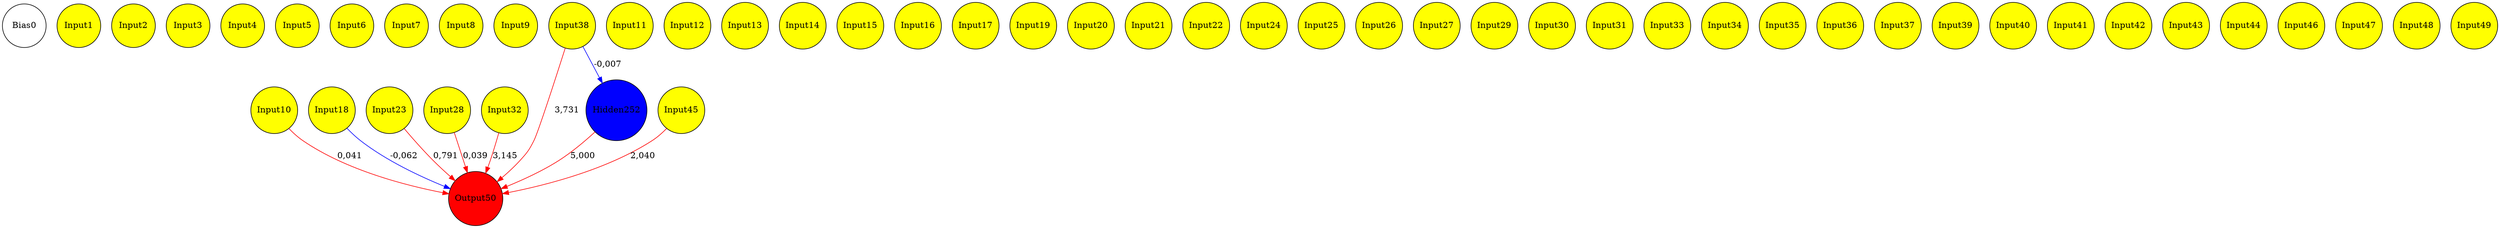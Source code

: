 digraph Gen3250 {
node[width=1, shape=circle];
"Bias0"[style=filled, fillcolor=white]
"Input1"[style=filled, fillcolor=yellow]
"Input2"[style=filled, fillcolor=yellow]
"Input3"[style=filled, fillcolor=yellow]
"Input4"[style=filled, fillcolor=yellow]
"Input5"[style=filled, fillcolor=yellow]
"Input6"[style=filled, fillcolor=yellow]
"Input7"[style=filled, fillcolor=yellow]
"Input8"[style=filled, fillcolor=yellow]
"Input9"[style=filled, fillcolor=yellow]
"Input10"[style=filled, fillcolor=yellow]
"Input11"[style=filled, fillcolor=yellow]
"Input12"[style=filled, fillcolor=yellow]
"Input13"[style=filled, fillcolor=yellow]
"Input14"[style=filled, fillcolor=yellow]
"Input15"[style=filled, fillcolor=yellow]
"Input16"[style=filled, fillcolor=yellow]
"Input17"[style=filled, fillcolor=yellow]
"Input18"[style=filled, fillcolor=yellow]
"Input19"[style=filled, fillcolor=yellow]
"Input20"[style=filled, fillcolor=yellow]
"Input21"[style=filled, fillcolor=yellow]
"Input22"[style=filled, fillcolor=yellow]
"Input23"[style=filled, fillcolor=yellow]
"Input24"[style=filled, fillcolor=yellow]
"Input25"[style=filled, fillcolor=yellow]
"Input26"[style=filled, fillcolor=yellow]
"Input27"[style=filled, fillcolor=yellow]
"Input28"[style=filled, fillcolor=yellow]
"Input29"[style=filled, fillcolor=yellow]
"Input30"[style=filled, fillcolor=yellow]
"Input31"[style=filled, fillcolor=yellow]
"Input32"[style=filled, fillcolor=yellow]
"Input33"[style=filled, fillcolor=yellow]
"Input34"[style=filled, fillcolor=yellow]
"Input35"[style=filled, fillcolor=yellow]
"Input36"[style=filled, fillcolor=yellow]
"Input37"[style=filled, fillcolor=yellow]
"Input38"[style=filled, fillcolor=yellow]
"Input39"[style=filled, fillcolor=yellow]
"Input40"[style=filled, fillcolor=yellow]
"Input41"[style=filled, fillcolor=yellow]
"Input42"[style=filled, fillcolor=yellow]
"Input43"[style=filled, fillcolor=yellow]
"Input44"[style=filled, fillcolor=yellow]
"Input45"[style=filled, fillcolor=yellow]
"Input46"[style=filled, fillcolor=yellow]
"Input47"[style=filled, fillcolor=yellow]
"Input48"[style=filled, fillcolor=yellow]
"Input49"[style=filled, fillcolor=yellow]
"Output50"[style=filled, fillcolor=red]
"Hidden252"[style=filled, fillcolor=blue]
"Input23" -> "Output50" [label="0,791"] [color=red]
"Input45" -> "Output50" [label="2,040"] [color=red]
"Input32" -> "Output50" [label="3,145"] [color=red]
"Input38" -> "Output50" [label="3,731"] [color=red]
"Input28" -> "Output50" [label="0,039"] [color=red]
"Input18" -> "Output50" [label="-0,062"] [color=blue]
"Input10" -> "Output50" [label="0,041"] [color=red]
"Input38" -> "Hidden252" [label="-0,007"] [color=blue]
"Hidden252" -> "Output50" [label="5,000"] [color=red]
}
